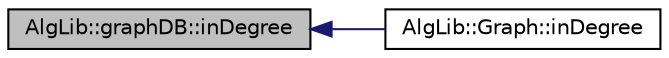 digraph "AlgLib::graphDB::inDegree"
{
  edge [fontname="Helvetica",fontsize="10",labelfontname="Helvetica",labelfontsize="10"];
  node [fontname="Helvetica",fontsize="10",shape=record];
  rankdir="LR";
  Node1 [label="AlgLib::graphDB::inDegree",height=0.2,width=0.4,color="black", fillcolor="grey75", style="filled", fontcolor="black"];
  Node1 -> Node2 [dir="back",color="midnightblue",fontsize="10",style="solid",fontname="Helvetica"];
  Node2 [label="AlgLib::Graph::inDegree",height=0.2,width=0.4,color="black", fillcolor="white", style="filled",URL="$class_alg_lib_1_1_graph.html#af0d0a75b2003e433cc1f78cc2d528de6"];
}
